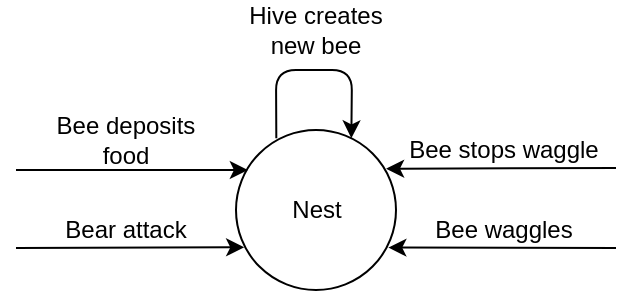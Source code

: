 <mxfile version="20.2.3" type="device"><diagram id="MJHSGf5sKgko3g6wKqM8" name="Page-1"><mxGraphModel dx="1106" dy="847" grid="1" gridSize="10" guides="1" tooltips="1" connect="1" arrows="1" fold="1" page="1" pageScale="1" pageWidth="850" pageHeight="1100" math="0" shadow="0"><root><mxCell id="0"/><mxCell id="1" parent="0"/><mxCell id="zoNW_bpsHkGHubBuZJd_-4" value="" style="group" parent="1" vertex="1" connectable="0"><mxGeometry x="440" y="250" width="90" height="80" as="geometry"/></mxCell><mxCell id="zoNW_bpsHkGHubBuZJd_-5" value="" style="ellipse;whiteSpace=wrap;html=1;aspect=fixed;" parent="zoNW_bpsHkGHubBuZJd_-4" vertex="1"><mxGeometry width="80" height="80" as="geometry"/></mxCell><mxCell id="zoNW_bpsHkGHubBuZJd_-6" value="&lt;div&gt;Nest&lt;/div&gt;" style="text;html=1;resizable=0;autosize=1;align=center;verticalAlign=middle;points=[];fillColor=none;strokeColor=none;rounded=0;" parent="zoNW_bpsHkGHubBuZJd_-4" vertex="1"><mxGeometry x="15" y="25" width="50" height="30" as="geometry"/></mxCell><mxCell id="zoNW_bpsHkGHubBuZJd_-18" value="Bee deposits food" style="text;html=1;strokeColor=none;fillColor=none;align=center;verticalAlign=middle;whiteSpace=wrap;rounded=0;" parent="1" vertex="1"><mxGeometry x="345" y="240" width="80" height="30" as="geometry"/></mxCell><mxCell id="zoNW_bpsHkGHubBuZJd_-19" value="" style="endArrow=classic;html=1;rounded=0;entryX=0;entryY=0;entryDx=0;entryDy=0;" parent="1" edge="1"><mxGeometry width="50" height="50" relative="1" as="geometry"><mxPoint x="330" y="270" as="sourcePoint"/><mxPoint x="445.926" y="269.996" as="targetPoint"/></mxGeometry></mxCell><mxCell id="zoNW_bpsHkGHubBuZJd_-23" value="" style="endArrow=classic;html=1;exitX=0.277;exitY=0.052;exitDx=0;exitDy=0;exitPerimeter=0;entryX=0.746;entryY=0.052;entryDx=0;entryDy=0;entryPerimeter=0;" parent="1" edge="1"><mxGeometry width="50" height="50" relative="1" as="geometry"><mxPoint x="460.16" y="254.16" as="sourcePoint"/><mxPoint x="497.68" y="254.16" as="targetPoint"/><Array as="points"><mxPoint x="460" y="220"/><mxPoint x="498" y="220"/></Array></mxGeometry></mxCell><mxCell id="zoNW_bpsHkGHubBuZJd_-25" value="Hive creates new bee" style="text;html=1;strokeColor=none;fillColor=none;align=center;verticalAlign=middle;whiteSpace=wrap;rounded=0;" parent="1" vertex="1"><mxGeometry x="440" y="190" width="80" height="20" as="geometry"/></mxCell><mxCell id="zoNW_bpsHkGHubBuZJd_-27" value="" style="endArrow=classic;html=1;rounded=0;entryX=0.051;entryY=0.733;entryDx=0;entryDy=0;entryPerimeter=0;" parent="1" target="zoNW_bpsHkGHubBuZJd_-5" edge="1"><mxGeometry width="50" height="50" relative="1" as="geometry"><mxPoint x="330" y="309" as="sourcePoint"/><mxPoint x="470" y="362" as="targetPoint"/><Array as="points"/></mxGeometry></mxCell><mxCell id="zoNW_bpsHkGHubBuZJd_-28" value="Bear attack" style="text;html=1;strokeColor=none;fillColor=none;align=center;verticalAlign=middle;whiteSpace=wrap;rounded=0;" parent="1" vertex="1"><mxGeometry x="345" y="290" width="80" height="20" as="geometry"/></mxCell><mxCell id="zoNW_bpsHkGHubBuZJd_-33" value="Bee stops waggle" style="text;html=1;strokeColor=none;fillColor=none;align=center;verticalAlign=middle;whiteSpace=wrap;rounded=0;" parent="1" vertex="1"><mxGeometry x="520" y="250" width="108.28" height="20" as="geometry"/></mxCell><mxCell id="zoNW_bpsHkGHubBuZJd_-34" value="" style="endArrow=classic;html=1;rounded=0;entryX=0.938;entryY=0.242;entryDx=0;entryDy=0;entryPerimeter=0;" parent="1" target="zoNW_bpsHkGHubBuZJd_-5" edge="1"><mxGeometry width="50" height="50" relative="1" as="geometry"><mxPoint x="630" y="269" as="sourcePoint"/><mxPoint x="560.004" y="198.284" as="targetPoint"/><Array as="points"/></mxGeometry></mxCell><mxCell id="zoNW_bpsHkGHubBuZJd_-35" value="" style="endArrow=classic;html=1;rounded=0;entryX=0.952;entryY=0.735;entryDx=0;entryDy=0;entryPerimeter=0;" parent="1" target="zoNW_bpsHkGHubBuZJd_-5" edge="1"><mxGeometry width="50" height="50" relative="1" as="geometry"><mxPoint x="630" y="309" as="sourcePoint"/><mxPoint x="520" y="309" as="targetPoint"/><Array as="points"/></mxGeometry></mxCell><mxCell id="zoNW_bpsHkGHubBuZJd_-36" value="Bee waggles" style="text;html=1;strokeColor=none;fillColor=none;align=center;verticalAlign=middle;whiteSpace=wrap;rounded=0;" parent="1" vertex="1"><mxGeometry x="520" y="290" width="108.28" height="20" as="geometry"/></mxCell></root></mxGraphModel></diagram></mxfile>